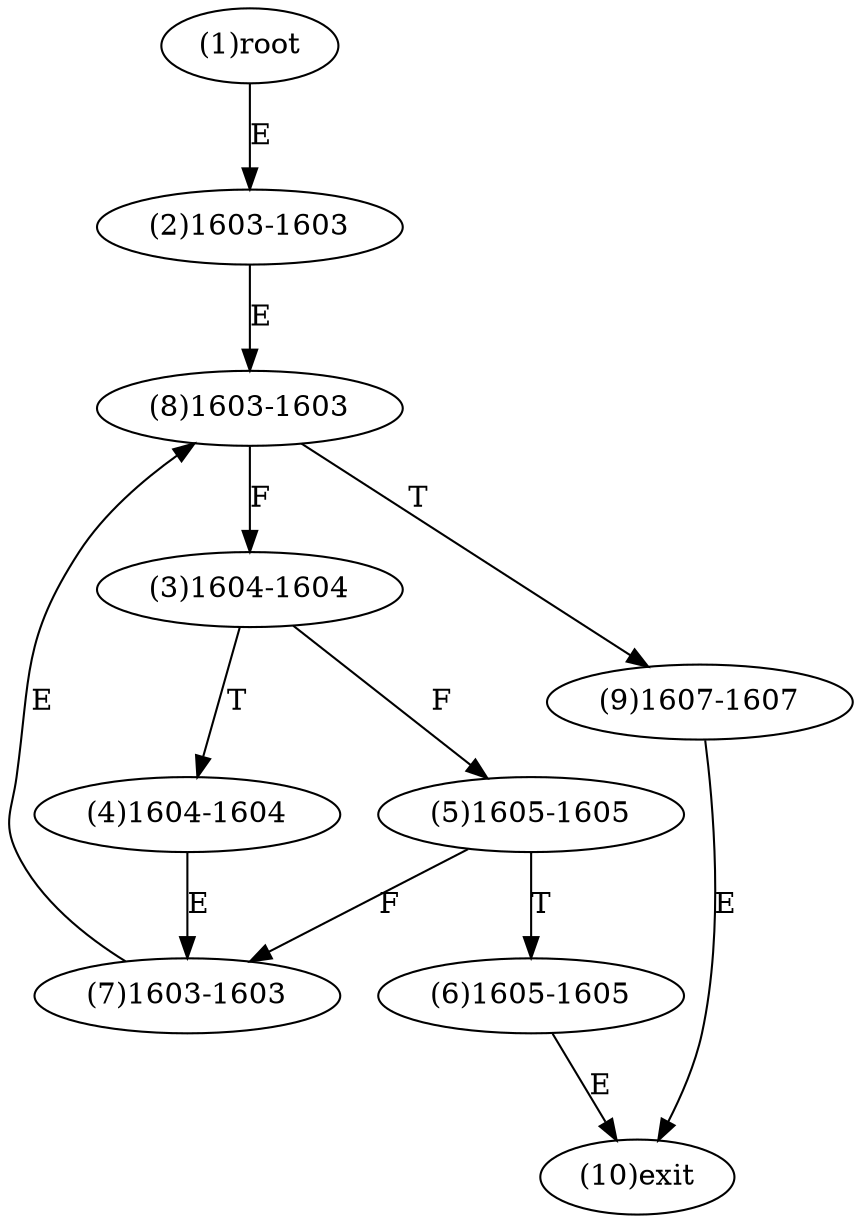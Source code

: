 digraph "" { 
1[ label="(1)root"];
2[ label="(2)1603-1603"];
3[ label="(3)1604-1604"];
4[ label="(4)1604-1604"];
5[ label="(5)1605-1605"];
6[ label="(6)1605-1605"];
7[ label="(7)1603-1603"];
8[ label="(8)1603-1603"];
9[ label="(9)1607-1607"];
10[ label="(10)exit"];
1->2[ label="E"];
2->8[ label="E"];
3->5[ label="F"];
3->4[ label="T"];
4->7[ label="E"];
5->7[ label="F"];
5->6[ label="T"];
6->10[ label="E"];
7->8[ label="E"];
8->3[ label="F"];
8->9[ label="T"];
9->10[ label="E"];
}